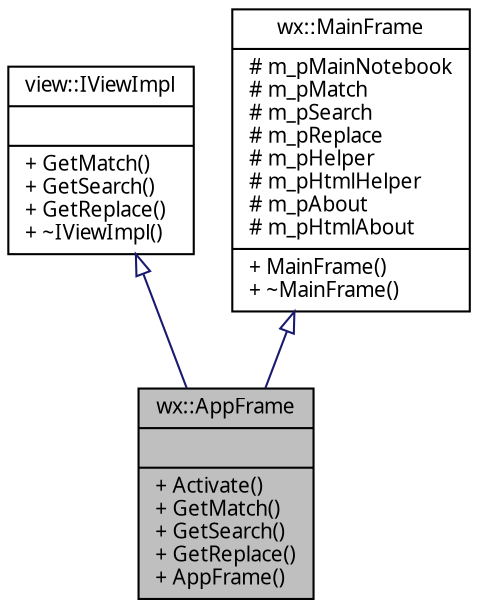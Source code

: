 digraph "wx::AppFrame"
{
 // INTERACTIVE_SVG=YES
  edge [fontname="Verdana",fontsize="10",labelfontname="Verdana",labelfontsize="10"];
  node [fontname="Verdana",fontsize="10",shape=record];
  Node1 [label="{wx::AppFrame\n||+ Activate()\l+ GetMatch()\l+ GetSearch()\l+ GetReplace()\l+ AppFrame()\l}",height=0.2,width=0.4,color="black", fillcolor="grey75", style="filled", fontcolor="black"];
  Node2 -> Node1 [dir="back",color="midnightblue",fontsize="10",style="solid",arrowtail="onormal",fontname="Verdana"];
  Node2 [label="{view::IViewImpl\n||+ GetMatch()\l+ GetSearch()\l+ GetReplace()\l+ ~IViewImpl()\l}",height=0.2,width=0.4,color="black", fillcolor="white", style="filled",URL="$classview_1_1_i_view_impl.html",tooltip="Класс входит в Проект RegexTester   Интерфейсный класс для реализаций представления. "];
  Node3 -> Node1 [dir="back",color="midnightblue",fontsize="10",style="solid",arrowtail="onormal",fontname="Verdana"];
  Node3 [label="{wx::MainFrame\n|# m_pMainNotebook\l# m_pMatch\l# m_pSearch\l# m_pReplace\l# m_pHelper\l# m_pHtmlHelper\l# m_pAbout\l# m_pHtmlAbout\l|+ MainFrame()\l+ ~MainFrame()\l}",height=0.2,width=0.4,color="black", fillcolor="white", style="filled",URL="$classwx_1_1_main_frame.html",tooltip="Class MainFrame. "];
}
